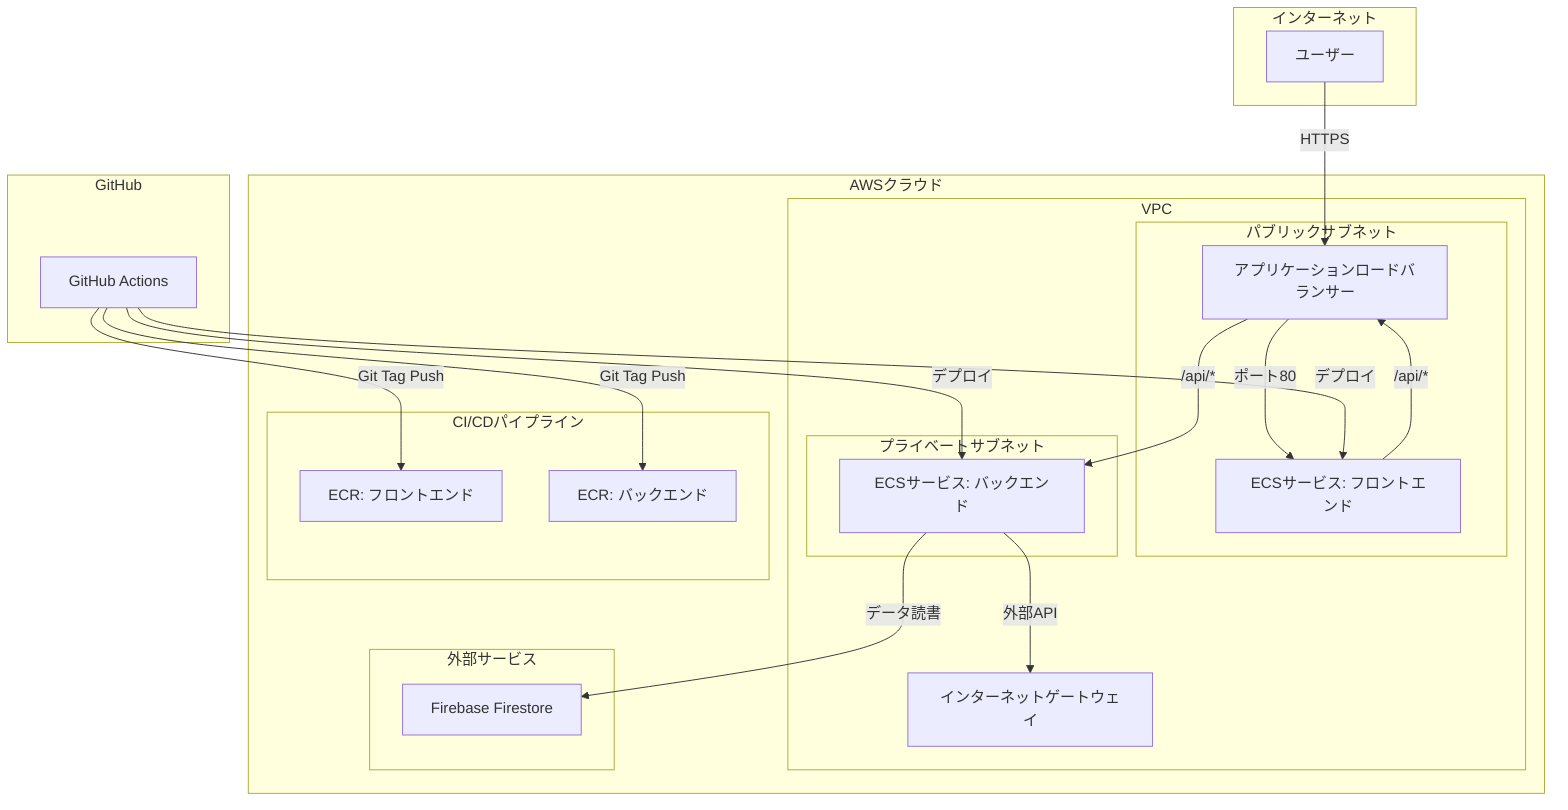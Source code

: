 graph TD
    subgraph "インターネット"
        User[ユーザー]
    end

    subgraph "AWSクラウド"
        subgraph "VPC"
            ALB[アプリケーションロードバランサー]

            subgraph "パブリックサブネット"
                ALB -- ポート80 --> FE_Service
            end
            
            subgraph "プライベートサブネット"
                FE_Service[ECSサービス: フロントエンド]
                BE_Service[ECSサービス: バックエンド]
            end

            FE_Service -- "/api/*" --> ALB
            ALB -- "/api/*" --> BE_Service
            BE_Service -- 外部API --> IGW[インターネットゲートウェイ]
        end
        
        subgraph "CI/CDパイプライン"
            ECR_FE[ECR: フロントエンド]
            ECR_BE[ECR: バックエンド]
        end

        subgraph "外部サービス"
            Firebase[Firebase Firestore]
        end
    end

    subgraph "GitHub"
        GHA[GitHub Actions]
    end

    User -- HTTPS --> ALB
    BE_Service -- データ読書 --> Firebase
    
    GHA -- "Git Tag Push" --> ECR_FE
    GHA -- "Git Tag Push" --> ECR_BE
    GHA -- "デプロイ" --> FE_Service & BE_Service